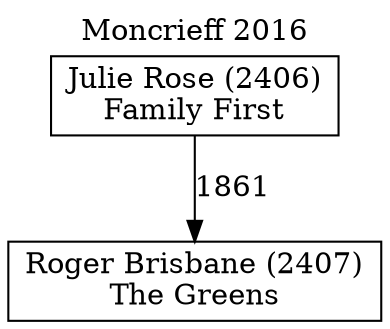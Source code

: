 // House preference flow
digraph "Roger Brisbane (2407)_Moncrieff_2016" {
	graph [label="Moncrieff 2016" labelloc=t mclimit=10]
	node [shape=box]
	"Roger Brisbane (2407)" [label="Roger Brisbane (2407)
The Greens"]
	"Julie Rose (2406)" [label="Julie Rose (2406)
Family First"]
	"Julie Rose (2406)" [label="Julie Rose (2406)
Family First"]
	"Julie Rose (2406)" -> "Roger Brisbane (2407)" [label=1861]
}
